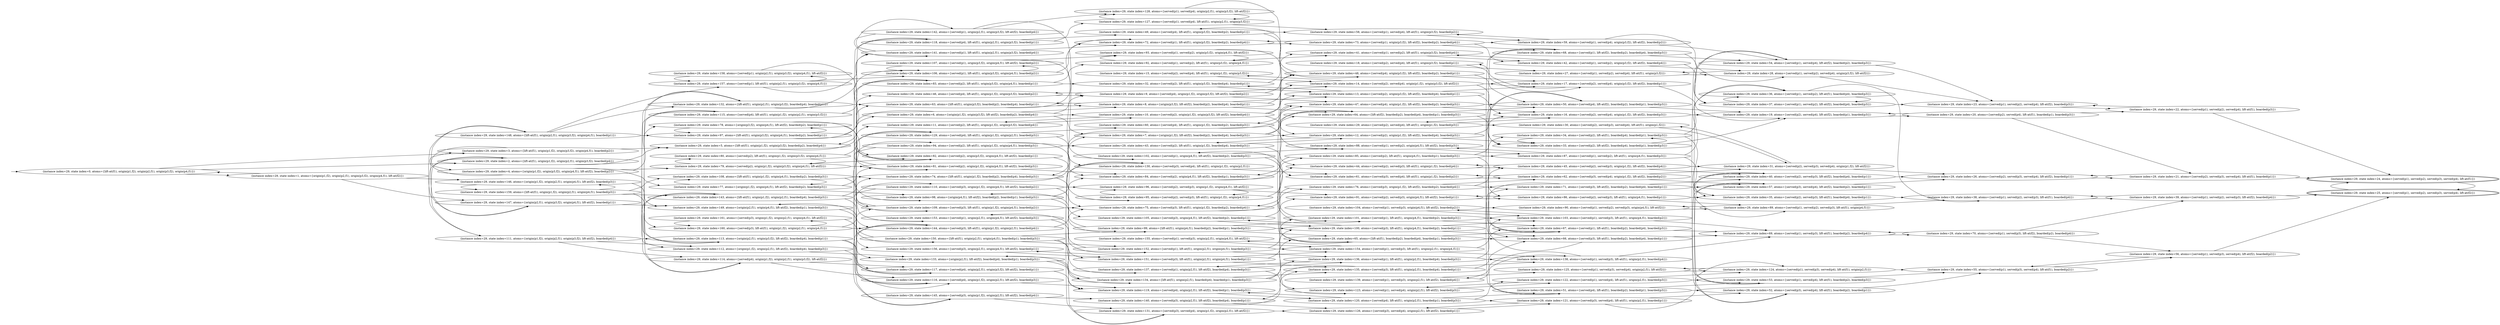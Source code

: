 digraph {
rankdir="LR"
s0[label="(instance index=29, state index=0, atoms={lift-at(f1), origin(p1,f2), origin(p2,f1), origin(p3,f2), origin(p4,f1)})"]
s1[label="(instance index=29, state index=1, atoms={origin(p1,f2), origin(p2,f1), origin(p3,f2), origin(p4,f1), lift-at(f2)})"]
s148[label="(instance index=29, state index=148, atoms={lift-at(f1), origin(p2,f1), origin(p3,f2), origin(p4,f1), boarded(p1)})"]
s159[label="(instance index=29, state index=159, atoms={lift-at(f1), origin(p1,f2), origin(p2,f1), origin(p4,f1), boarded(p3)})"]
s3[label="(instance index=29, state index=3, atoms={lift-at(f1), origin(p1,f2), origin(p3,f2), origin(p4,f1), boarded(p2)})"]
s2[label="(instance index=29, state index=2, atoms={lift-at(f1), origin(p1,f2), origin(p2,f1), origin(p3,f2), boarded(p4)})"]
s111[label="(instance index=29, state index=111, atoms={origin(p1,f2), origin(p2,f1), origin(p3,f2), lift-at(f2), boarded(p4)})"]
s147[label="(instance index=29, state index=147, atoms={origin(p2,f1), origin(p3,f2), origin(p4,f1), lift-at(f2), boarded(p1)})"]
s146[label="(instance index=29, state index=146, atoms={origin(p1,f2), origin(p2,f1), origin(p4,f1), lift-at(f2), boarded(p3)})"]
s4[label="(instance index=29, state index=4, atoms={origin(p1,f2), origin(p3,f2), origin(p4,f1), lift-at(f2), boarded(p2)})"]
s157[label="(instance index=29, state index=157, atoms={served(p1), lift-at(f1), origin(p2,f1), origin(p3,f2), origin(p4,f1)})"]
s160[label="(instance index=29, state index=160, atoms={served(p3), lift-at(f1), origin(p1,f2), origin(p2,f1), origin(p4,f1)})"]
s132[label="(instance index=29, state index=132, atoms={lift-at(f1), origin(p2,f1), origin(p3,f2), boarded(p4), boarded(p1)})"]
s97[label="(instance index=29, state index=97, atoms={lift-at(f1), origin(p3,f2), origin(p4,f1), boarded(p2), boarded(p1)})"]
s115[label="(instance index=29, state index=115, atoms={served(p4), lift-at(f1), origin(p1,f2), origin(p2,f1), origin(p3,f2)})"]
s80[label="(instance index=29, state index=80, atoms={served(p2), lift-at(f1), origin(p1,f2), origin(p3,f2), origin(p4,f1)})"]
s143[label="(instance index=29, state index=143, atoms={lift-at(f1), origin(p1,f2), origin(p2,f1), boarded(p4), boarded(p3)})"]
s108[label="(instance index=29, state index=108, atoms={lift-at(f1), origin(p1,f2), origin(p4,f1), boarded(p2), boarded(p3)})"]
s5[label="(instance index=29, state index=5, atoms={lift-at(f1), origin(p1,f2), origin(p3,f2), boarded(p2), boarded(p4)})"]
s114[label="(instance index=29, state index=114, atoms={served(p4), origin(p1,f2), origin(p2,f1), origin(p3,f2), lift-at(f2)})"]
s158[label="(instance index=29, state index=158, atoms={served(p1), origin(p2,f1), origin(p3,f2), origin(p4,f1), lift-at(f2)})"]
s161[label="(instance index=29, state index=161, atoms={served(p3), origin(p1,f2), origin(p2,f1), origin(p4,f1), lift-at(f2)})"]
s113[label="(instance index=29, state index=113, atoms={origin(p2,f1), origin(p3,f2), lift-at(f2), boarded(p4), boarded(p1)})"]
s112[label="(instance index=29, state index=112, atoms={origin(p1,f2), origin(p2,f1), lift-at(f2), boarded(p4), boarded(p3)})"]
s149[label="(instance index=29, state index=149, atoms={origin(p2,f1), origin(p4,f1), lift-at(f2), boarded(p1), boarded(p3)})"]
s78[label="(instance index=29, state index=78, atoms={origin(p3,f2), origin(p4,f1), lift-at(f2), boarded(p2), boarded(p1)})"]
s79[label="(instance index=29, state index=79, atoms={served(p2), origin(p1,f2), origin(p3,f2), origin(p4,f1), lift-at(f2)})"]
s77[label="(instance index=29, state index=77, atoms={origin(p1,f2), origin(p4,f1), lift-at(f2), boarded(p2), boarded(p3)})"]
s141[label="(instance index=29, state index=141, atoms={served(p1), lift-at(f1), origin(p2,f1), origin(p3,f2), boarded(p4)})"]
s106[label="(instance index=29, state index=106, atoms={served(p1), lift-at(f1), origin(p3,f2), origin(p4,f1), boarded(p2)})"]
s144[label="(instance index=29, state index=144, atoms={served(p3), lift-at(f1), origin(p1,f2), origin(p2,f1), boarded(p4)})"]
s109[label="(instance index=29, state index=109, atoms={served(p3), lift-at(f1), origin(p1,f2), origin(p4,f1), boarded(p2)})"]
s118[label="(instance index=29, state index=118, atoms={served(p4), lift-at(f1), origin(p2,f1), origin(p3,f2), boarded(p1)})"]
s83[label="(instance index=29, state index=83, atoms={served(p2), lift-at(f1), origin(p3,f2), origin(p4,f1), boarded(p1)})"]
s63[label="(instance index=29, state index=63, atoms={lift-at(f1), origin(p3,f2), boarded(p2), boarded(p4), boarded(p1)})"]
s150[label="(instance index=29, state index=150, atoms={lift-at(f1), origin(p2,f1), origin(p4,f1), boarded(p1), boarded(p3)})"]
s11[label="(instance index=29, state index=11, atoms={served(p2), lift-at(f1), origin(p1,f2), origin(p3,f2), boarded(p4)})"]
s153[label="(instance index=29, state index=153, atoms={served(p1), origin(p2,f1), origin(p4,f1), lift-at(f2), boarded(p3)})"]
s156[label="(instance index=29, state index=156, atoms={served(p3), origin(p2,f1), origin(p4,f1), lift-at(f2), boarded(p1)})"]
s145[label="(instance index=29, state index=145, atoms={served(p3), origin(p1,f2), origin(p2,f1), lift-at(f2), boarded(p4)})"]
s142[label="(instance index=29, state index=142, atoms={served(p1), origin(p2,f1), origin(p3,f2), lift-at(f2), boarded(p4)})"]
s81[label="(instance index=29, state index=81, atoms={served(p2), origin(p1,f2), origin(p4,f1), lift-at(f2), boarded(p3)})"]
s82[label="(instance index=29, state index=82, atoms={served(p2), origin(p3,f2), origin(p4,f1), lift-at(f2), boarded(p1)})"]
s98[label="(instance index=29, state index=98, atoms={origin(p4,f1), lift-at(f2), boarded(p2), boarded(p1), boarded(p3)})"]
s110[label="(instance index=29, state index=110, atoms={served(p3), origin(p1,f2), origin(p4,f1), lift-at(f2), boarded(p2)})"]
s107[label="(instance index=29, state index=107, atoms={served(p1), origin(p3,f2), origin(p4,f1), lift-at(f2), boarded(p2)})"]
s133[label="(instance index=29, state index=133, atoms={origin(p2,f1), lift-at(f2), boarded(p4), boarded(p1), boarded(p3)})"]
s6[label="(instance index=29, state index=6, atoms={origin(p1,f2), origin(p3,f2), lift-at(f2), boarded(p2), boarded(p4)})"]
s116[label="(instance index=29, state index=116, atoms={served(p4), origin(p1,f2), origin(p2,f1), lift-at(f2), boarded(p3)})"]
s117[label="(instance index=29, state index=117, atoms={served(p4), origin(p2,f1), origin(p3,f2), lift-at(f2), boarded(p1)})"]
s74[label="(instance index=29, state index=74, atoms={lift-at(f1), origin(p1,f2), boarded(p2), boarded(p4), boarded(p3)})"]
s94[label="(instance index=29, state index=94, atoms={served(p2), lift-at(f1), origin(p1,f2), origin(p4,f1), boarded(p3)})"]
s46[label="(instance index=29, state index=46, atoms={served(p4), lift-at(f1), origin(p1,f2), origin(p3,f2), boarded(p2)})"]
s129[label="(instance index=29, state index=129, atoms={served(p4), lift-at(f1), origin(p1,f2), origin(p2,f1), boarded(p3)})"]
s9[label="(instance index=29, state index=9, atoms={served(p4), origin(p1,f2), origin(p3,f2), lift-at(f2), boarded(p2)})"]
s8[label="(instance index=29, state index=8, atoms={origin(p3,f2), lift-at(f2), boarded(p2), boarded(p4), boarded(p1)})"]
s151[label="(instance index=29, state index=151, atoms={served(p3), lift-at(f1), origin(p2,f1), origin(p4,f1), boarded(p1)})"]
s152[label="(instance index=29, state index=152, atoms={served(p1), lift-at(f1), origin(p2,f1), origin(p4,f1), boarded(p3)})"]
s155[label="(instance index=29, state index=155, atoms={served(p1), served(p3), origin(p2,f1), origin(p4,f1), lift-at(f2)})"]
s140[label="(instance index=29, state index=140, atoms={served(p3), origin(p2,f1), lift-at(f2), boarded(p4), boarded(p1)})"]
s84[label="(instance index=29, state index=84, atoms={served(p2), origin(p4,f1), lift-at(f2), boarded(p1), boarded(p3)})"]
s96[label="(instance index=29, state index=96, atoms={served(p2), served(p3), origin(p1,f2), origin(p4,f1), lift-at(f2)})"]
s105[label="(instance index=29, state index=105, atoms={served(p3), origin(p4,f1), lift-at(f2), boarded(p2), boarded(p1)})"]
s93[label="(instance index=29, state index=93, atoms={served(p1), served(p2), origin(p3,f2), origin(p4,f1), lift-at(f2)})"]
s102[label="(instance index=29, state index=102, atoms={served(p1), origin(p4,f1), lift-at(f2), boarded(p2), boarded(p3)})"]
s99[label="(instance index=29, state index=99, atoms={lift-at(f1), origin(p4,f1), boarded(p2), boarded(p1), boarded(p3)})"]
s134[label="(instance index=29, state index=134, atoms={lift-at(f1), origin(p2,f1), boarded(p4), boarded(p1), boarded(p3)})"]
s7[label="(instance index=29, state index=7, atoms={origin(p1,f2), lift-at(f2), boarded(p2), boarded(p4), boarded(p3)})"]
s137[label="(instance index=29, state index=137, atoms={served(p1), origin(p2,f1), lift-at(f2), boarded(p4), boarded(p3)})"]
s10[label="(instance index=29, state index=10, atoms={served(p2), origin(p1,f2), origin(p3,f2), lift-at(f2), boarded(p4)})"]
s119[label="(instance index=29, state index=119, atoms={served(p4), origin(p2,f1), lift-at(f2), boarded(p1), boarded(p3)})"]
s131[label="(instance index=29, state index=131, atoms={served(p3), served(p4), origin(p1,f2), origin(p2,f1), lift-at(f2)})"]
s128[label="(instance index=29, state index=128, atoms={served(p1), served(p4), origin(p2,f1), origin(p3,f2), lift-at(f2)})"]
s43[label="(instance index=29, state index=43, atoms={served(p2), lift-at(f1), origin(p1,f2), boarded(p4), boarded(p3)})"]
s15[label="(instance index=29, state index=15, atoms={served(p2), served(p4), lift-at(f1), origin(p1,f2), origin(p3,f2)})"]
s60[label="(instance index=29, state index=60, atoms={served(p4), lift-at(f1), origin(p1,f2), boarded(p2), boarded(p3)})"]
s32[label="(instance index=29, state index=32, atoms={served(p2), lift-at(f1), origin(p3,f2), boarded(p4), boarded(p1)})"]
s49[label="(instance index=29, state index=49, atoms={served(p4), lift-at(f1), origin(p3,f2), boarded(p2), boarded(p1)})"]
s95[label="(instance index=29, state index=95, atoms={served(p2), served(p3), lift-at(f1), origin(p1,f2), origin(p4,f1)})"]
s75[label="(instance index=29, state index=75, atoms={served(p3), lift-at(f1), origin(p1,f2), boarded(p2), boarded(p4)})"]
s130[label="(instance index=29, state index=130, atoms={served(p3), served(p4), lift-at(f1), origin(p1,f2), origin(p2,f1)})"]
s92[label="(instance index=29, state index=92, atoms={served(p1), served(p2), lift-at(f1), origin(p3,f2), origin(p4,f1)})"]
s72[label="(instance index=29, state index=72, atoms={served(p1), lift-at(f1), origin(p3,f2), boarded(p2), boarded(p4)})"]
s127[label="(instance index=29, state index=127, atoms={served(p1), served(p4), lift-at(f1), origin(p2,f1), origin(p3,f2)})"]
s136[label="(instance index=29, state index=136, atoms={served(p1), lift-at(f1), origin(p2,f1), boarded(p4), boarded(p3)})"]
s100[label="(instance index=29, state index=100, atoms={served(p3), lift-at(f1), origin(p4,f1), boarded(p2), boarded(p1)})"]
s88[label="(instance index=29, state index=88, atoms={served(p1), served(p2), origin(p4,f1), lift-at(f2), boarded(p3)})"]
s91[label="(instance index=29, state index=91, atoms={served(p2), served(p3), origin(p4,f1), lift-at(f2), boarded(p1)})"]
s101[label="(instance index=29, state index=101, atoms={served(p1), lift-at(f1), origin(p4,f1), boarded(p2), boarded(p3)})"]
s104[label="(instance index=29, state index=104, atoms={served(p1), served(p3), origin(p4,f1), lift-at(f2), boarded(p2)})"]
s135[label="(instance index=29, state index=135, atoms={served(p3), lift-at(f1), origin(p2,f1), boarded(p4), boarded(p1)})"]
s85[label="(instance index=29, state index=85, atoms={served(p2), lift-at(f1), origin(p4,f1), boarded(p1), boarded(p3)})"]
s65[label="(instance index=29, state index=65, atoms={lift-at(f1), boarded(p2), boarded(p4), boarded(p1), boarded(p3)})"]
s154[label="(instance index=29, state index=154, atoms={served(p1), served(p3), lift-at(f1), origin(p2,f1), origin(p4,f1)})"]
s139[label="(instance index=29, state index=139, atoms={served(p1), served(p3), origin(p2,f1), lift-at(f2), boarded(p4)})"]
s12[label="(instance index=29, state index=12, atoms={served(p2), origin(p1,f2), lift-at(f2), boarded(p4), boarded(p3)})"]
s120[label="(instance index=29, state index=120, atoms={served(p4), lift-at(f1), origin(p2,f1), boarded(p1), boarded(p3)})"]
s126[label="(instance index=29, state index=126, atoms={served(p3), served(p4), origin(p2,f1), lift-at(f2), boarded(p1)})"]
s123[label="(instance index=29, state index=123, atoms={served(p1), served(p4), origin(p2,f1), lift-at(f2), boarded(p3)})"]
s14[label="(instance index=29, state index=14, atoms={served(p2), served(p4), origin(p1,f2), origin(p3,f2), lift-at(f2)})"]
s29[label="(instance index=29, state index=29, atoms={served(p2), served(p4), lift-at(f1), origin(p1,f2), boarded(p3)})"]
s47[label="(instance index=29, state index=47, atoms={served(p4), origin(p1,f2), lift-at(f2), boarded(p2), boarded(p3)})"]
s13[label="(instance index=29, state index=13, atoms={served(p2), origin(p3,f2), lift-at(f2), boarded(p4), boarded(p1)})"]
s18[label="(instance index=29, state index=18, atoms={served(p2), served(p4), lift-at(f1), origin(p3,f2), boarded(p1)})"]
s48[label="(instance index=29, state index=48, atoms={served(p4), origin(p3,f2), lift-at(f2), boarded(p2), boarded(p1)})"]
s64[label="(instance index=29, state index=64, atoms={lift-at(f2), boarded(p2), boarded(p4), boarded(p1), boarded(p3)})"]
s44[label="(instance index=29, state index=44, atoms={served(p2), served(p3), lift-at(f1), origin(p1,f2), boarded(p4)})"]
s76[label="(instance index=29, state index=76, atoms={served(p3), origin(p1,f2), lift-at(f2), boarded(p2), boarded(p4)})"]
s61[label="(instance index=29, state index=61, atoms={served(p3), served(p4), lift-at(f1), origin(p1,f2), boarded(p2)})"]
s41[label="(instance index=29, state index=41, atoms={served(p1), served(p2), lift-at(f1), origin(p3,f2), boarded(p4)})"]
s73[label="(instance index=29, state index=73, atoms={served(p1), origin(p3,f2), lift-at(f2), boarded(p2), boarded(p4)})"]
s58[label="(instance index=29, state index=58, atoms={served(p1), served(p4), lift-at(f1), origin(p3,f2), boarded(p2)})"]
s59[label="(instance index=29, state index=59, atoms={served(p1), served(p4), origin(p3,f2), lift-at(f2), boarded(p2)})"]
s68[label="(instance index=29, state index=68, atoms={served(p1), lift-at(f2), boarded(p2), boarded(p4), boarded(p3)})"]
s42[label="(instance index=29, state index=42, atoms={served(p1), served(p2), origin(p3,f2), lift-at(f2), boarded(p4)})"]
s71[label="(instance index=29, state index=71, atoms={served(p3), lift-at(f2), boarded(p2), boarded(p4), boarded(p1)})"]
s45[label="(instance index=29, state index=45, atoms={served(p2), served(p3), origin(p1,f2), lift-at(f2), boarded(p4)})"]
s50[label="(instance index=29, state index=50, atoms={served(p4), lift-at(f2), boarded(p2), boarded(p1), boarded(p3)})"]
s33[label="(instance index=29, state index=33, atoms={served(p2), lift-at(f2), boarded(p4), boarded(p1), boarded(p3)})"]
s17[label="(instance index=29, state index=17, atoms={served(p2), served(p4), origin(p3,f2), lift-at(f2), boarded(p1)})"]
s16[label="(instance index=29, state index=16, atoms={served(p2), served(p4), origin(p1,f2), lift-at(f2), boarded(p3)})"]
s122[label="(instance index=29, state index=122, atoms={served(p1), served(p4), lift-at(f1), origin(p2,f1), boarded(p3)})"]
s62[label="(instance index=29, state index=62, atoms={served(p3), served(p4), origin(p1,f2), lift-at(f2), boarded(p2)})"]
s121[label="(instance index=29, state index=121, atoms={served(p3), served(p4), lift-at(f1), origin(p2,f1), boarded(p1)})"]
s51[label="(instance index=29, state index=51, atoms={served(p4), lift-at(f1), boarded(p2), boarded(p1), boarded(p3)})"]
s103[label="(instance index=29, state index=103, atoms={served(p1), served(p3), lift-at(f1), origin(p4,f1), boarded(p2)})"]
s67[label="(instance index=29, state index=67, atoms={served(p1), lift-at(f1), boarded(p2), boarded(p4), boarded(p3)})"]
s125[label="(instance index=29, state index=125, atoms={served(p1), served(p3), served(p4), origin(p2,f1), lift-at(f2)})"]
s66[label="(instance index=29, state index=66, atoms={served(p3), lift-at(f1), boarded(p2), boarded(p4), boarded(p1)})"]
s138[label="(instance index=29, state index=138, atoms={served(p1), served(p3), lift-at(f1), origin(p2,f1), boarded(p4)})"]
s30[label="(instance index=29, state index=30, atoms={served(p2), served(p3), served(p4), lift-at(f1), origin(p1,f2)})"]
s90[label="(instance index=29, state index=90, atoms={served(p1), served(p2), served(p3), origin(p4,f1), lift-at(f2)})"]
s27[label="(instance index=29, state index=27, atoms={served(p1), served(p2), served(p4), lift-at(f1), origin(p3,f2)})"]
s86[label="(instance index=29, state index=86, atoms={served(p2), served(p3), lift-at(f1), origin(p4,f1), boarded(p1)})"]
s34[label="(instance index=29, state index=34, atoms={served(p2), lift-at(f1), boarded(p4), boarded(p1), boarded(p3)})"]
s87[label="(instance index=29, state index=87, atoms={served(p1), served(p2), lift-at(f1), origin(p4,f1), boarded(p3)})"]
s52[label="(instance index=29, state index=52, atoms={served(p3), served(p4), lift-at(f1), boarded(p2), boarded(p1)})"]
s35[label="(instance index=29, state index=35, atoms={served(p2), served(p3), lift-at(f1), boarded(p4), boarded(p1)})"]
s53[label="(instance index=29, state index=53, atoms={served(p1), served(p4), lift-at(f1), boarded(p2), boarded(p3)})"]
s54[label="(instance index=29, state index=54, atoms={served(p1), served(p4), lift-at(f2), boarded(p2), boarded(p3)})"]
s36[label="(instance index=29, state index=36, atoms={served(p1), served(p2), lift-at(f1), boarded(p4), boarded(p3)})"]
s89[label="(instance index=29, state index=89, atoms={served(p1), served(p2), served(p3), lift-at(f1), origin(p4,f1)})"]
s31[label="(instance index=29, state index=31, atoms={served(p2), served(p3), served(p4), origin(p1,f2), lift-at(f2)})"]
s69[label="(instance index=29, state index=69, atoms={served(p1), served(p3), lift-at(f1), boarded(p2), boarded(p4)})"]
s40[label="(instance index=29, state index=40, atoms={served(p2), served(p3), lift-at(f2), boarded(p4), boarded(p1)})"]
s124[label="(instance index=29, state index=124, atoms={served(p1), served(p3), served(p4), lift-at(f1), origin(p2,f1)})"]
s37[label="(instance index=29, state index=37, atoms={served(p1), served(p2), lift-at(f2), boarded(p4), boarded(p3)})"]
s19[label="(instance index=29, state index=19, atoms={served(p2), served(p4), lift-at(f2), boarded(p1), boarded(p3)})"]
s57[label="(instance index=29, state index=57, atoms={served(p3), served(p4), lift-at(f2), boarded(p2), boarded(p1)})"]
s28[label="(instance index=29, state index=28, atoms={served(p1), served(p2), served(p4), origin(p3,f2), lift-at(f2)})"]
s23[label="(instance index=29, state index=23, atoms={served(p1), served(p2), served(p4), lift-at(f2), boarded(p3)})"]
s20[label="(instance index=29, state index=20, atoms={served(p2), served(p4), lift-at(f1), boarded(p1), boarded(p3)})"]
s55[label="(instance index=29, state index=55, atoms={served(p1), served(p3), served(p4), lift-at(f1), boarded(p2)})"]
s26[label="(instance index=29, state index=26, atoms={served(p2), served(p3), served(p4), lift-at(f2), boarded(p1)})"]
s70[label="(instance index=29, state index=70, atoms={served(p1), served(p3), lift-at(f2), boarded(p2), boarded(p4)})"]
s38[label="(instance index=29, state index=38, atoms={served(p1), served(p2), served(p3), lift-at(f1), boarded(p4)})"]
s22[label="(instance index=29, state index=22, atoms={served(p1), served(p2), served(p4), lift-at(f1), boarded(p3)})"]
s21[label="(instance index=29, state index=21, atoms={served(p2), served(p3), served(p4), lift-at(f1), boarded(p1)})"]
s56[label="(instance index=29, state index=56, atoms={served(p1), served(p3), served(p4), lift-at(f2), boarded(p2)})"]
s39[label="(instance index=29, state index=39, atoms={served(p1), served(p2), served(p3), lift-at(f2), boarded(p4)})"]
s24[peripheries=2,label="(instance index=29, state index=24, atoms={served(p1), served(p2), served(p3), served(p4), lift-at(f1)})"]
s25[peripheries=2,label="(instance index=29, state index=25, atoms={served(p1), served(p2), served(p3), served(p4), lift-at(f2)})"]
Dangling [ label = "", style = invis ]
{ rank = same; Dangling }
Dangling -> s0
{ rank = same; s0}
{ rank = same; s148,s159,s3,s2,s111,s147,s146,s4}
{ rank = same; s157,s160,s132,s97,s115,s80,s143,s108,s5,s114,s158,s161,s113,s112,s149,s78,s79,s77}
{ rank = same; s141,s106,s144,s109,s118,s83,s63,s150,s11,s153,s156,s145,s142,s81,s82,s98,s110,s107,s133,s6,s116,s117,s74,s94,s46,s129}
{ rank = same; s9,s8,s151,s152,s155,s140,s84,s96,s105,s93,s102,s99,s134,s7,s137,s10,s119,s131,s128,s43,s15,s60,s32,s49,s95,s75,s130,s92,s72,s127}
{ rank = same; s136,s100,s88,s91,s101,s104,s135,s85,s65,s154,s139,s12,s120,s126,s123,s14,s29,s47,s13,s18,s48,s64,s44,s76,s61,s41,s73,s58}
{ rank = same; s59,s68,s42,s71,s45,s50,s33,s17,s16,s122,s62,s121,s51,s103,s67,s125,s66,s138,s30,s90,s27,s86,s34,s87}
{ rank = same; s52,s35,s53,s54,s36,s89,s31,s69,s40,s124,s37,s19,s57,s28}
{ rank = same; s23,s20,s55,s26,s70,s38}
{ rank = same; s22,s21,s56,s39}
{ rank = same; s24,s25}
{
s0->s3
s0->s2
s0->s1
s1->s146
s1->s147
s1->s0
}
{
s148->s157
s148->s132
s148->s147
s148->s97
s159->s143
s159->s108
s159->s146
s159->s160
s3->s5
s3->s4
s2->s111
s2->s5
s111->s114
s111->s113
s111->s2
s111->s112
s147->s149
s147->s148
s146->s159
s146->s149
s4->s79
s4->s77
s4->s78
s4->s3
}
{
s157->s158
s157->s141
s157->s106
s160->s109
s160->s161
s160->s144
s132->s63
s132->s141
s132->s113
s97->s63
s97->s78
s97->s106
s115->s46
s115->s114
s80->s79
s80->s11
s143->s112
s143->s74
s143->s144
s108->s109
s108->s77
s108->s74
s5->s6
s114->s117
s114->s116
s114->s115
s158->s157
s158->s153
s161->s156
s161->s160
s113->s133
s113->s117
s113->s132
s112->s133
s112->s143
s112->s116
s149->s150
s78->s98
s78->s82
s78->s97
s79->s82
s79->s81
s79->s80
s77->s98
s77->s108
s77->s81
}
{
s141->s142
s141->s72
s106->s107
s106->s72
s144->s75
s144->s145
s109->s110
s109->s75
s118->s117
s118->s127
s118->s49
s83->s82
s83->s92
s83->s32
s63->s8
s63->s72
s150->s152
s150->s151
s150->s149
s150->s134
s150->s99
s11->s10
s153->s152
s156->s151
s145->s140
s145->s131
s145->s144
s142->s141
s142->s137
s142->s128
s81->s94
s81->s84
s82->s84
s82->s83
s98->s84
s98->s99
s110->s109
s110->s105
s110->s96
s107->s102
s107->s93
s107->s106
s133->s119
s133->s134
s6->s9
s6->s8
s6->s7
s6->s10
s6->s5
s116->s119
s116->s129
s117->s119
s117->s118
s74->s7
s74->s75
s94->s95
s94->s43
s94->s81
s46->s9
s129->s60
s129->s130
s129->s116
}
{
s9->s47
s9->s46
s9->s14
s9->s48
s8->s64
s8->s63
s8->s13
s8->s48
s151->s156
s151->s154
s151->s135
s151->s100
s152->s154
s152->s153
s152->s101
s152->s136
s155->s154
s140->s135
s140->s126
s84->s85
s96->s95
s96->s91
s105->s100
s105->s91
s93->s92
s93->s88
s102->s101
s102->s88
s99->s101
s99->s98
s99->s100
s99->s65
s134->s133
s134->s135
s134->s65
s134->s136
s7->s47
s7->s12
s7->s74
s7->s64
s137->s123
s137->s136
s10->s14
s10->s13
s10->s12
s10->s11
s119->s120
s131->s126
s131->s130
s128->s127
s128->s123
s43->s12
s43->s44
s15->s14
s60->s47
s60->s61
s32->s13
s32->s41
s49->s58
s49->s48
s95->s44
s95->s96
s75->s76
s130->s61
s130->s131
s92->s93
s92->s41
s72->s73
s127->s58
s127->s128
}
{
s136->s67
s136->s138
s136->s137
s100->s103
s100->s66
s100->s105
s88->s87
s91->s86
s101->s102
s101->s103
s101->s67
s104->s103
s104->s90
s135->s140
s135->s66
s135->s138
s85->s87
s85->s86
s85->s84
s85->s34
s65->s66
s65->s67
s65->s64
s154->s103
s154->s155
s154->s138
s139->s125
s139->s138
s12->s33
s12->s43
s12->s16
s120->s119
s120->s122
s120->s51
s120->s121
s126->s121
s123->s122
s14->s15
s14->s17
s14->s16
s29->s30
s29->s16
s47->s60
s47->s50
s47->s16
s13->s33
s13->s17
s13->s32
s18->s27
s18->s17
s48->s17
s48->s50
s48->s49
s64->s33
s64->s50
s64->s65
s44->s45
s76->s71
s76->s62
s76->s45
s76->s75
s61->s62
s41->s42
s73->s68
s73->s59
s73->s42
s73->s72
s58->s59
}
{
s59->s54
s59->s28
s59->s58
s68->s54
s68->s37
s68->s67
s42->s37
s42->s28
s42->s41
s71->s66
s71->s57
s71->s40
s45->s44
s45->s31
s45->s40
s50->s19
s50->s51
s33->s19
s33->s34
s17->s19
s17->s18
s16->s29
s16->s19
s122->s53
s122->s124
s122->s123
s62->s31
s62->s61
s62->s57
s121->s126
s121->s52
s121->s124
s51->s52
s51->s53
s51->s50
s103->s69
s103->s104
s67->s69
s67->s68
s125->s124
s66->s71
s66->s69
s138->s69
s138->s139
s30->s31
s90->s89
s27->s28
s86->s91
s86->s35
s86->s89
s34->s35
s34->s36
s34->s33
s87->s36
s87->s89
s87->s88
}
{
s52->s55
s52->s57
s35->s38
s35->s40
s53->s55
s53->s54
s54->s23
s54->s53
s36->s38
s36->s37
s89->s38
s89->s90
s31->s30
s31->s26
s69->s70
s40->s35
s40->s26
s124->s55
s124->s125
s37->s23
s37->s36
s19->s20
s57->s52
s57->s26
s28->s23
s28->s27
}
{
s23->s22
s20->s21
s20->s22
s20->s19
s55->s56
s26->s21
s70->s39
s70->s69
s70->s56
s38->s39
}
{
s22->s23
s22->s24
s21->s26
s21->s24
s56->s55
s56->s25
s39->s38
s39->s25
}
{
s24->s25
s25->s24
}
}

